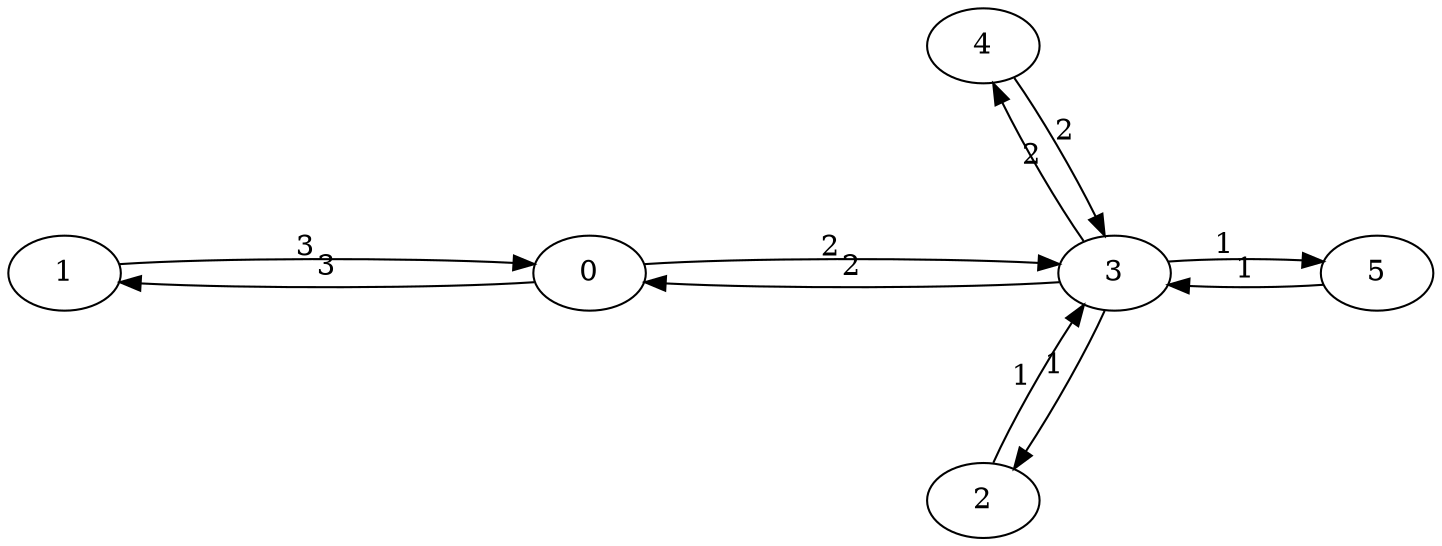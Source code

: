 digraph G {
layout=circo;
0 -> 3 [label=2]
0 -> 1 [label=3]
1 -> 0 [label=3]
2 -> 3 [label=1]
3 -> 2 [label=1]
3 -> 5 [label=1]
3 -> 0 [label=2]
3 -> 4 [label=2]
4 -> 3 [label=2]
5 -> 3 [label=1]
}